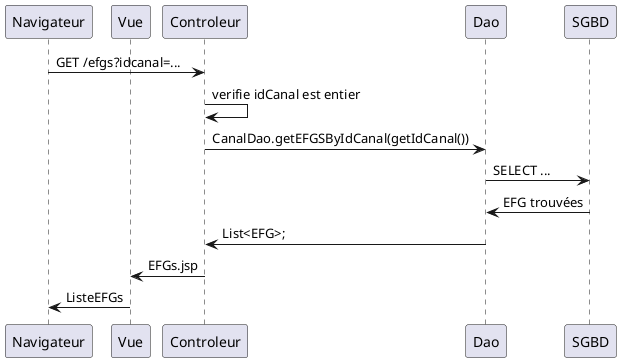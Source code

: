  @startuml
' par défaut, les couches sont disposées dans l'ordre d'apparition
' nous utilison participant pour préciser qu'après Navigateur il y a Vue et non Controleur
participant Navigateur
participant Vue

Navigateur -> Controleur: GET /efgs?idcanal=...
Controleur -> Controleur: verifie idCanal est entier
Controleur -> Dao: CanalDao.getEFGSByIdCanal(getIdCanal())
Dao -> SGBD: SELECT ...
SGBD -> Dao: EFG trouvées 
Dao -> Controleur: List<EFG>;
Controleur -> Vue: EFGs.jsp
Vue -> Navigateur: ListeEFGs
@enduml

/' (commentaire sur plusieurs lignes, comme en Java, avec ' qui remplace *)
1ere étape
Créer le contrôleur et une vue minimale, et tester
Pour cela, créer une servlet ListerEFGServlet dans fr.siomassy2021.controller, avec
le chemin (utl) /efgs
=> commit

2e étape
Mettre des EFGs en dur dans le contrôleur,
et les afficher dans la JSP.
=> commit

3e étape
Appel de la Dao, qui construit la liste en dur
Le memberId est aussi mis en dur à 1
=> commit
'/
